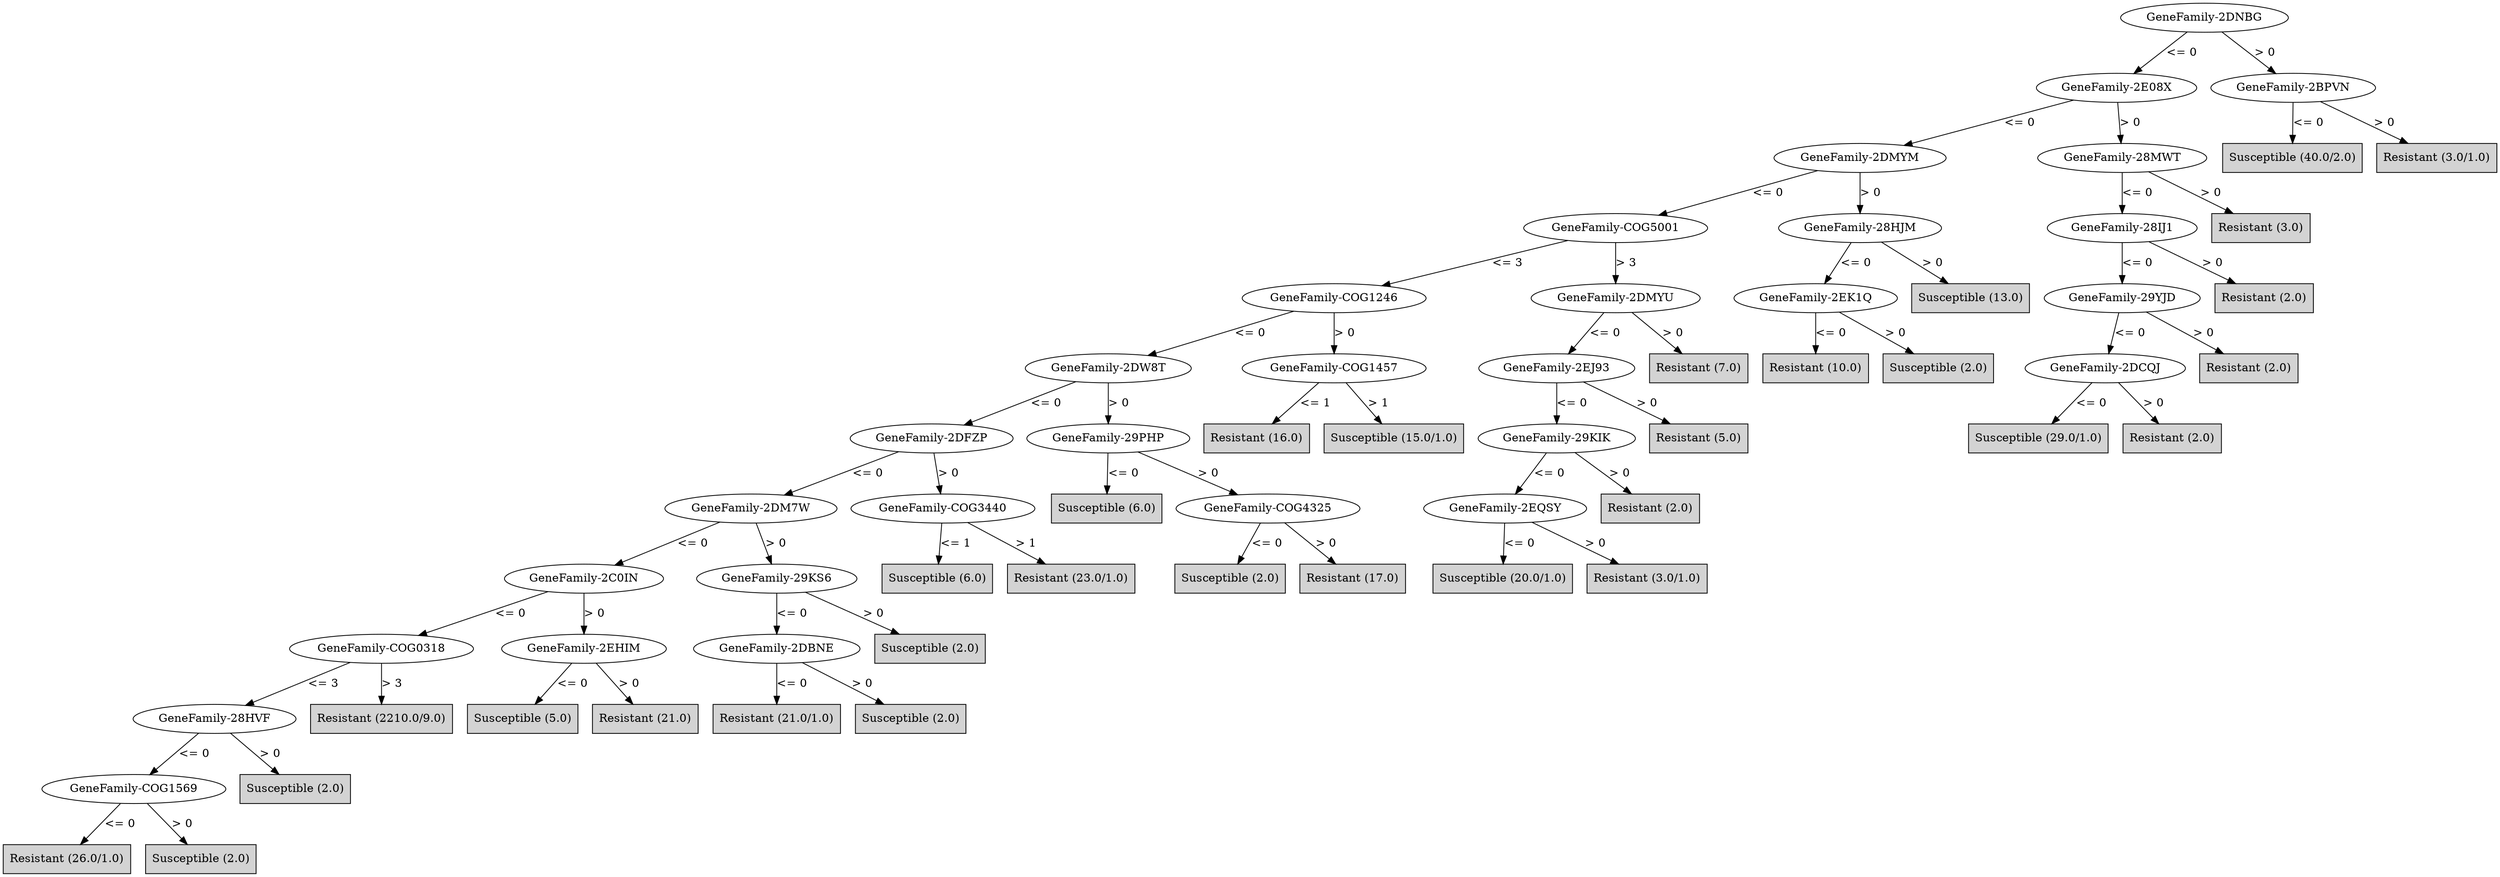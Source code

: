 digraph J48Tree {
N0 [label="GeneFamily-2DNBG" ]
N0->N1 [label="<= 0"]
N1 [label="GeneFamily-2E08X" ]
N1->N2 [label="<= 0"]
N2 [label="GeneFamily-2DMYM" ]
N2->N3 [label="<= 0"]
N3 [label="GeneFamily-COG5001" ]
N3->N4 [label="<= 3"]
N4 [label="GeneFamily-COG1246" ]
N4->N5 [label="<= 0"]
N5 [label="GeneFamily-2DW8T" ]
N5->N6 [label="<= 0"]
N6 [label="GeneFamily-2DFZP" ]
N6->N7 [label="<= 0"]
N7 [label="GeneFamily-2DM7W" ]
N7->N8 [label="<= 0"]
N8 [label="GeneFamily-2C0IN" ]
N8->N9 [label="<= 0"]
N9 [label="GeneFamily-COG0318" ]
N9->N10 [label="<= 3"]
N10 [label="GeneFamily-28HVF" ]
N10->N11 [label="<= 0"]
N11 [label="GeneFamily-COG1569" ]
N11->N12 [label="<= 0"]
N12 [label="Resistant (26.0/1.0)" shape=box style=filled ]
N11->N13 [label="> 0"]
N13 [label="Susceptible (2.0)" shape=box style=filled ]
N10->N14 [label="> 0"]
N14 [label="Susceptible (2.0)" shape=box style=filled ]
N9->N15 [label="> 3"]
N15 [label="Resistant (2210.0/9.0)" shape=box style=filled ]
N8->N16 [label="> 0"]
N16 [label="GeneFamily-2EHIM" ]
N16->N17 [label="<= 0"]
N17 [label="Susceptible (5.0)" shape=box style=filled ]
N16->N18 [label="> 0"]
N18 [label="Resistant (21.0)" shape=box style=filled ]
N7->N19 [label="> 0"]
N19 [label="GeneFamily-29KS6" ]
N19->N20 [label="<= 0"]
N20 [label="GeneFamily-2DBNE" ]
N20->N21 [label="<= 0"]
N21 [label="Resistant (21.0/1.0)" shape=box style=filled ]
N20->N22 [label="> 0"]
N22 [label="Susceptible (2.0)" shape=box style=filled ]
N19->N23 [label="> 0"]
N23 [label="Susceptible (2.0)" shape=box style=filled ]
N6->N24 [label="> 0"]
N24 [label="GeneFamily-COG3440" ]
N24->N25 [label="<= 1"]
N25 [label="Susceptible (6.0)" shape=box style=filled ]
N24->N26 [label="> 1"]
N26 [label="Resistant (23.0/1.0)" shape=box style=filled ]
N5->N27 [label="> 0"]
N27 [label="GeneFamily-29PHP" ]
N27->N28 [label="<= 0"]
N28 [label="Susceptible (6.0)" shape=box style=filled ]
N27->N29 [label="> 0"]
N29 [label="GeneFamily-COG4325" ]
N29->N30 [label="<= 0"]
N30 [label="Susceptible (2.0)" shape=box style=filled ]
N29->N31 [label="> 0"]
N31 [label="Resistant (17.0)" shape=box style=filled ]
N4->N32 [label="> 0"]
N32 [label="GeneFamily-COG1457" ]
N32->N33 [label="<= 1"]
N33 [label="Resistant (16.0)" shape=box style=filled ]
N32->N34 [label="> 1"]
N34 [label="Susceptible (15.0/1.0)" shape=box style=filled ]
N3->N35 [label="> 3"]
N35 [label="GeneFamily-2DMYU" ]
N35->N36 [label="<= 0"]
N36 [label="GeneFamily-2EJ93" ]
N36->N37 [label="<= 0"]
N37 [label="GeneFamily-29KIK" ]
N37->N38 [label="<= 0"]
N38 [label="GeneFamily-2EQSY" ]
N38->N39 [label="<= 0"]
N39 [label="Susceptible (20.0/1.0)" shape=box style=filled ]
N38->N40 [label="> 0"]
N40 [label="Resistant (3.0/1.0)" shape=box style=filled ]
N37->N41 [label="> 0"]
N41 [label="Resistant (2.0)" shape=box style=filled ]
N36->N42 [label="> 0"]
N42 [label="Resistant (5.0)" shape=box style=filled ]
N35->N43 [label="> 0"]
N43 [label="Resistant (7.0)" shape=box style=filled ]
N2->N44 [label="> 0"]
N44 [label="GeneFamily-28HJM" ]
N44->N45 [label="<= 0"]
N45 [label="GeneFamily-2EK1Q" ]
N45->N46 [label="<= 0"]
N46 [label="Resistant (10.0)" shape=box style=filled ]
N45->N47 [label="> 0"]
N47 [label="Susceptible (2.0)" shape=box style=filled ]
N44->N48 [label="> 0"]
N48 [label="Susceptible (13.0)" shape=box style=filled ]
N1->N49 [label="> 0"]
N49 [label="GeneFamily-28MWT" ]
N49->N50 [label="<= 0"]
N50 [label="GeneFamily-28IJ1" ]
N50->N51 [label="<= 0"]
N51 [label="GeneFamily-29YJD" ]
N51->N52 [label="<= 0"]
N52 [label="GeneFamily-2DCQJ" ]
N52->N53 [label="<= 0"]
N53 [label="Susceptible (29.0/1.0)" shape=box style=filled ]
N52->N54 [label="> 0"]
N54 [label="Resistant (2.0)" shape=box style=filled ]
N51->N55 [label="> 0"]
N55 [label="Resistant (2.0)" shape=box style=filled ]
N50->N56 [label="> 0"]
N56 [label="Resistant (2.0)" shape=box style=filled ]
N49->N57 [label="> 0"]
N57 [label="Resistant (3.0)" shape=box style=filled ]
N0->N58 [label="> 0"]
N58 [label="GeneFamily-2BPVN" ]
N58->N59 [label="<= 0"]
N59 [label="Susceptible (40.0/2.0)" shape=box style=filled ]
N58->N60 [label="> 0"]
N60 [label="Resistant (3.0/1.0)" shape=box style=filled ]
}

